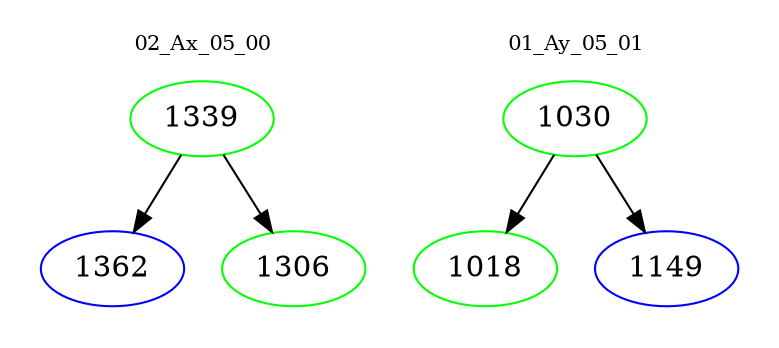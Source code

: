 digraph{
subgraph cluster_0 {
color = white
label = "02_Ax_05_00";
fontsize=10;
T0_1339 [label="1339", color="green"]
T0_1339 -> T0_1362 [color="black"]
T0_1362 [label="1362", color="blue"]
T0_1339 -> T0_1306 [color="black"]
T0_1306 [label="1306", color="green"]
}
subgraph cluster_1 {
color = white
label = "01_Ay_05_01";
fontsize=10;
T1_1030 [label="1030", color="green"]
T1_1030 -> T1_1018 [color="black"]
T1_1018 [label="1018", color="green"]
T1_1030 -> T1_1149 [color="black"]
T1_1149 [label="1149", color="blue"]
}
}
